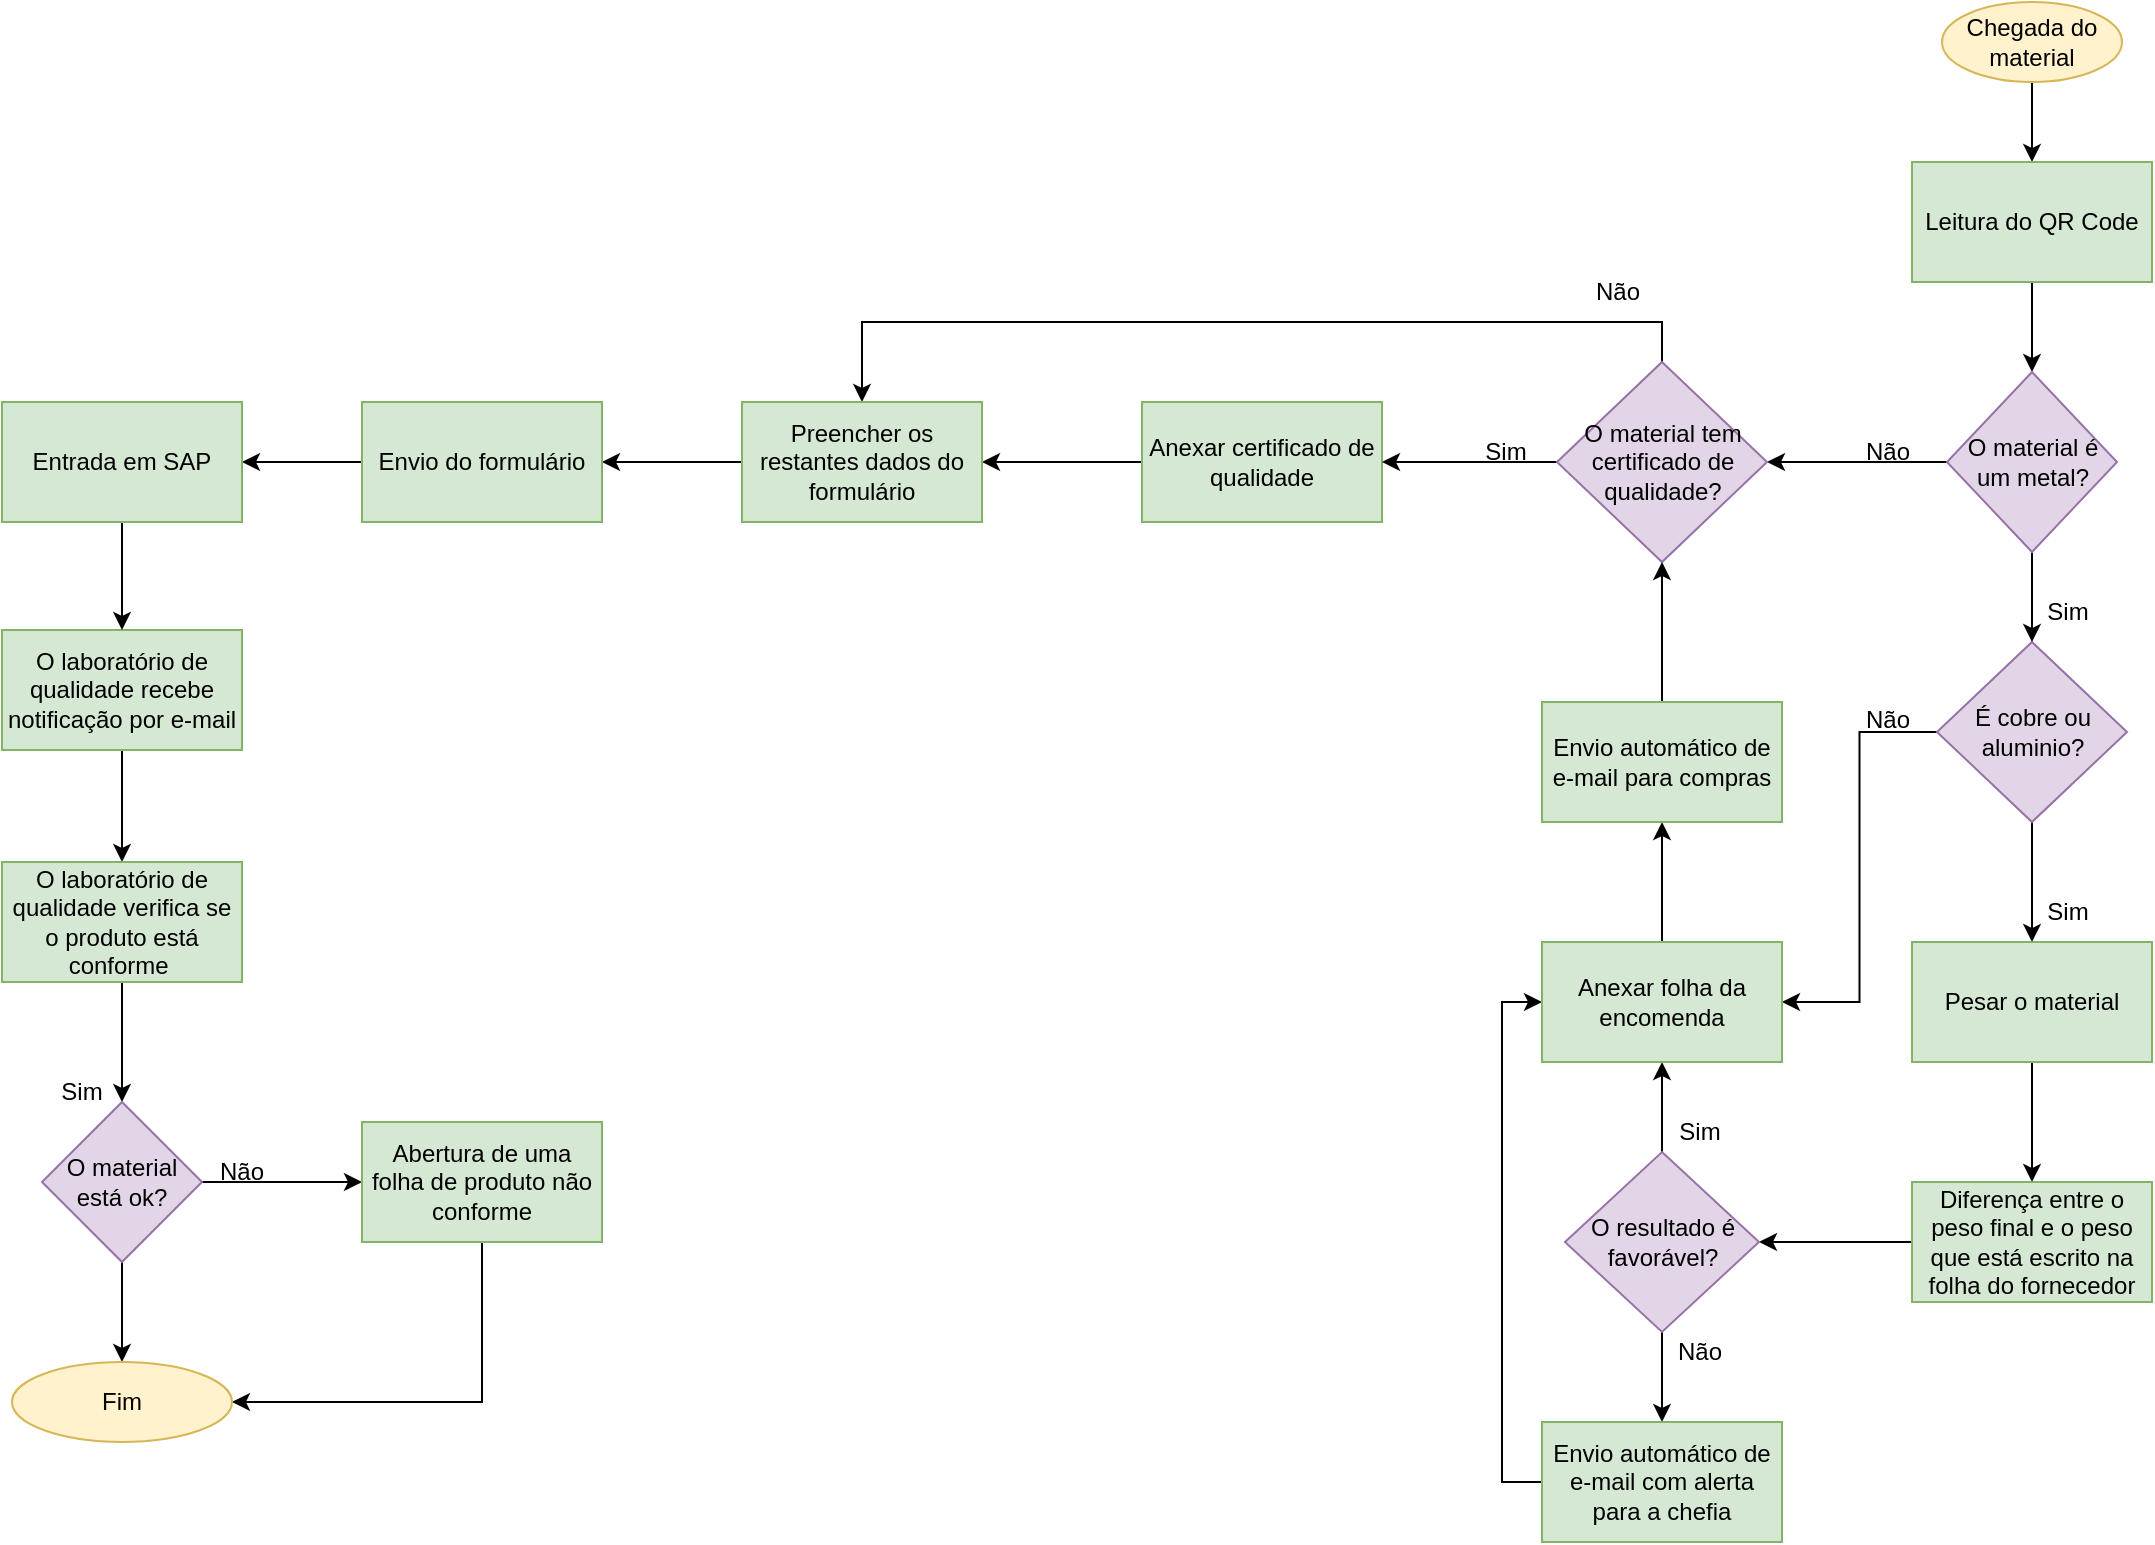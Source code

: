 <mxfile version="20.1.1" type="github">
  <diagram id="C5RBs43oDa-KdzZeNtuy" name="Page-1">
    <mxGraphModel dx="1422" dy="786" grid="1" gridSize="10" guides="1" tooltips="1" connect="1" arrows="1" fold="1" page="1" pageScale="1" pageWidth="1169" pageHeight="827" math="0" shadow="0">
      <root>
        <mxCell id="WIyWlLk6GJQsqaUBKTNV-0" />
        <mxCell id="WIyWlLk6GJQsqaUBKTNV-1" parent="WIyWlLk6GJQsqaUBKTNV-0" />
        <mxCell id="ZK_sKQKA7-tzC6VgeQzl-44" style="edgeStyle=orthogonalEdgeStyle;rounded=0;orthogonalLoop=1;jettySize=auto;html=1;exitX=0.5;exitY=1;exitDx=0;exitDy=0;" edge="1" parent="WIyWlLk6GJQsqaUBKTNV-1" source="ZK_sKQKA7-tzC6VgeQzl-0" target="ZK_sKQKA7-tzC6VgeQzl-1">
          <mxGeometry relative="1" as="geometry" />
        </mxCell>
        <mxCell id="ZK_sKQKA7-tzC6VgeQzl-0" value="Chegada do material" style="ellipse;whiteSpace=wrap;html=1;fillColor=#fff2cc;strokeColor=#d6b656;" vertex="1" parent="WIyWlLk6GJQsqaUBKTNV-1">
          <mxGeometry x="1000" y="40" width="90" height="40" as="geometry" />
        </mxCell>
        <mxCell id="ZK_sKQKA7-tzC6VgeQzl-23" style="edgeStyle=orthogonalEdgeStyle;rounded=0;orthogonalLoop=1;jettySize=auto;html=1;exitX=0.5;exitY=1;exitDx=0;exitDy=0;" edge="1" parent="WIyWlLk6GJQsqaUBKTNV-1" source="ZK_sKQKA7-tzC6VgeQzl-1" target="ZK_sKQKA7-tzC6VgeQzl-5">
          <mxGeometry relative="1" as="geometry" />
        </mxCell>
        <mxCell id="ZK_sKQKA7-tzC6VgeQzl-1" value="Leitura do QR Code" style="rounded=0;whiteSpace=wrap;html=1;fillColor=#d5e8d4;strokeColor=#82b366;" vertex="1" parent="WIyWlLk6GJQsqaUBKTNV-1">
          <mxGeometry x="985" y="120" width="120" height="60" as="geometry" />
        </mxCell>
        <mxCell id="ZK_sKQKA7-tzC6VgeQzl-25" style="edgeStyle=orthogonalEdgeStyle;rounded=0;orthogonalLoop=1;jettySize=auto;html=1;exitX=0.5;exitY=1;exitDx=0;exitDy=0;entryX=0.5;entryY=0;entryDx=0;entryDy=0;" edge="1" parent="WIyWlLk6GJQsqaUBKTNV-1" source="ZK_sKQKA7-tzC6VgeQzl-2" target="ZK_sKQKA7-tzC6VgeQzl-3">
          <mxGeometry relative="1" as="geometry" />
        </mxCell>
        <mxCell id="ZK_sKQKA7-tzC6VgeQzl-48" style="edgeStyle=orthogonalEdgeStyle;rounded=0;orthogonalLoop=1;jettySize=auto;html=1;exitX=0;exitY=0.5;exitDx=0;exitDy=0;entryX=1;entryY=0.5;entryDx=0;entryDy=0;" edge="1" parent="WIyWlLk6GJQsqaUBKTNV-1" source="ZK_sKQKA7-tzC6VgeQzl-2" target="ZK_sKQKA7-tzC6VgeQzl-12">
          <mxGeometry relative="1" as="geometry" />
        </mxCell>
        <mxCell id="ZK_sKQKA7-tzC6VgeQzl-2" value="É cobre ou aluminio?" style="rhombus;whiteSpace=wrap;html=1;fillColor=#e1d5e7;strokeColor=#9673a6;" vertex="1" parent="WIyWlLk6GJQsqaUBKTNV-1">
          <mxGeometry x="997.5" y="360" width="95" height="90" as="geometry" />
        </mxCell>
        <mxCell id="ZK_sKQKA7-tzC6VgeQzl-26" style="edgeStyle=orthogonalEdgeStyle;rounded=0;orthogonalLoop=1;jettySize=auto;html=1;exitX=0.5;exitY=1;exitDx=0;exitDy=0;" edge="1" parent="WIyWlLk6GJQsqaUBKTNV-1" source="ZK_sKQKA7-tzC6VgeQzl-3" target="ZK_sKQKA7-tzC6VgeQzl-9">
          <mxGeometry relative="1" as="geometry" />
        </mxCell>
        <mxCell id="ZK_sKQKA7-tzC6VgeQzl-3" value="Pesar o material" style="rounded=0;whiteSpace=wrap;html=1;fillColor=#d5e8d4;strokeColor=#82b366;" vertex="1" parent="WIyWlLk6GJQsqaUBKTNV-1">
          <mxGeometry x="985" y="510" width="120" height="60" as="geometry" />
        </mxCell>
        <mxCell id="ZK_sKQKA7-tzC6VgeQzl-24" style="edgeStyle=orthogonalEdgeStyle;rounded=0;orthogonalLoop=1;jettySize=auto;html=1;exitX=0.5;exitY=1;exitDx=0;exitDy=0;" edge="1" parent="WIyWlLk6GJQsqaUBKTNV-1" source="ZK_sKQKA7-tzC6VgeQzl-5" target="ZK_sKQKA7-tzC6VgeQzl-2">
          <mxGeometry relative="1" as="geometry" />
        </mxCell>
        <mxCell id="ZK_sKQKA7-tzC6VgeQzl-43" style="edgeStyle=orthogonalEdgeStyle;rounded=0;orthogonalLoop=1;jettySize=auto;html=1;exitX=0;exitY=0.5;exitDx=0;exitDy=0;entryX=1;entryY=0.5;entryDx=0;entryDy=0;" edge="1" parent="WIyWlLk6GJQsqaUBKTNV-1" source="ZK_sKQKA7-tzC6VgeQzl-5" target="ZK_sKQKA7-tzC6VgeQzl-8">
          <mxGeometry relative="1" as="geometry" />
        </mxCell>
        <mxCell id="ZK_sKQKA7-tzC6VgeQzl-5" value="O material é um metal?" style="rhombus;whiteSpace=wrap;html=1;fillColor=#e1d5e7;strokeColor=#9673a6;" vertex="1" parent="WIyWlLk6GJQsqaUBKTNV-1">
          <mxGeometry x="1002.5" y="225" width="85" height="90" as="geometry" />
        </mxCell>
        <mxCell id="ZK_sKQKA7-tzC6VgeQzl-33" style="edgeStyle=orthogonalEdgeStyle;rounded=0;orthogonalLoop=1;jettySize=auto;html=1;exitX=0;exitY=0.5;exitDx=0;exitDy=0;" edge="1" parent="WIyWlLk6GJQsqaUBKTNV-1" source="ZK_sKQKA7-tzC6VgeQzl-7" target="ZK_sKQKA7-tzC6VgeQzl-14">
          <mxGeometry relative="1" as="geometry" />
        </mxCell>
        <mxCell id="ZK_sKQKA7-tzC6VgeQzl-7" value="Anexar certificado de qualidade" style="rounded=0;whiteSpace=wrap;html=1;fillColor=#d5e8d4;strokeColor=#82b366;" vertex="1" parent="WIyWlLk6GJQsqaUBKTNV-1">
          <mxGeometry x="600" y="240" width="120" height="60" as="geometry" />
        </mxCell>
        <mxCell id="ZK_sKQKA7-tzC6VgeQzl-32" style="edgeStyle=orthogonalEdgeStyle;rounded=0;orthogonalLoop=1;jettySize=auto;html=1;exitX=0;exitY=0.5;exitDx=0;exitDy=0;" edge="1" parent="WIyWlLk6GJQsqaUBKTNV-1" source="ZK_sKQKA7-tzC6VgeQzl-8" target="ZK_sKQKA7-tzC6VgeQzl-7">
          <mxGeometry relative="1" as="geometry" />
        </mxCell>
        <mxCell id="ZK_sKQKA7-tzC6VgeQzl-45" style="edgeStyle=orthogonalEdgeStyle;rounded=0;orthogonalLoop=1;jettySize=auto;html=1;exitX=0.5;exitY=0;exitDx=0;exitDy=0;entryX=0.5;entryY=0;entryDx=0;entryDy=0;" edge="1" parent="WIyWlLk6GJQsqaUBKTNV-1" source="ZK_sKQKA7-tzC6VgeQzl-8" target="ZK_sKQKA7-tzC6VgeQzl-14">
          <mxGeometry relative="1" as="geometry" />
        </mxCell>
        <mxCell id="ZK_sKQKA7-tzC6VgeQzl-8" value="O material tem certificado de qualidade?" style="rhombus;whiteSpace=wrap;html=1;fillColor=#e1d5e7;strokeColor=#9673a6;" vertex="1" parent="WIyWlLk6GJQsqaUBKTNV-1">
          <mxGeometry x="807.5" y="220" width="105" height="100" as="geometry" />
        </mxCell>
        <mxCell id="ZK_sKQKA7-tzC6VgeQzl-27" style="edgeStyle=orthogonalEdgeStyle;rounded=0;orthogonalLoop=1;jettySize=auto;html=1;exitX=0;exitY=0.5;exitDx=0;exitDy=0;entryX=1;entryY=0.5;entryDx=0;entryDy=0;" edge="1" parent="WIyWlLk6GJQsqaUBKTNV-1" source="ZK_sKQKA7-tzC6VgeQzl-9" target="ZK_sKQKA7-tzC6VgeQzl-10">
          <mxGeometry relative="1" as="geometry" />
        </mxCell>
        <mxCell id="ZK_sKQKA7-tzC6VgeQzl-9" value="Diferença entre o peso final e o peso que está escrito na folha do fornecedor" style="rounded=0;whiteSpace=wrap;html=1;fillColor=#d5e8d4;strokeColor=#82b366;" vertex="1" parent="WIyWlLk6GJQsqaUBKTNV-1">
          <mxGeometry x="985" y="630" width="120" height="60" as="geometry" />
        </mxCell>
        <mxCell id="ZK_sKQKA7-tzC6VgeQzl-28" style="edgeStyle=orthogonalEdgeStyle;rounded=0;orthogonalLoop=1;jettySize=auto;html=1;exitX=0.5;exitY=0;exitDx=0;exitDy=0;entryX=0.5;entryY=1;entryDx=0;entryDy=0;" edge="1" parent="WIyWlLk6GJQsqaUBKTNV-1" source="ZK_sKQKA7-tzC6VgeQzl-10" target="ZK_sKQKA7-tzC6VgeQzl-12">
          <mxGeometry relative="1" as="geometry" />
        </mxCell>
        <mxCell id="ZK_sKQKA7-tzC6VgeQzl-29" style="edgeStyle=orthogonalEdgeStyle;rounded=0;orthogonalLoop=1;jettySize=auto;html=1;exitX=0.5;exitY=1;exitDx=0;exitDy=0;" edge="1" parent="WIyWlLk6GJQsqaUBKTNV-1" source="ZK_sKQKA7-tzC6VgeQzl-10" target="ZK_sKQKA7-tzC6VgeQzl-11">
          <mxGeometry relative="1" as="geometry" />
        </mxCell>
        <mxCell id="ZK_sKQKA7-tzC6VgeQzl-10" value="O resultado é favorável?" style="rhombus;whiteSpace=wrap;html=1;fillColor=#e1d5e7;strokeColor=#9673a6;" vertex="1" parent="WIyWlLk6GJQsqaUBKTNV-1">
          <mxGeometry x="811.5" y="615" width="97" height="90" as="geometry" />
        </mxCell>
        <mxCell id="ZK_sKQKA7-tzC6VgeQzl-41" style="edgeStyle=orthogonalEdgeStyle;rounded=0;orthogonalLoop=1;jettySize=auto;html=1;exitX=0;exitY=0.5;exitDx=0;exitDy=0;entryX=0;entryY=0.5;entryDx=0;entryDy=0;" edge="1" parent="WIyWlLk6GJQsqaUBKTNV-1" source="ZK_sKQKA7-tzC6VgeQzl-11" target="ZK_sKQKA7-tzC6VgeQzl-12">
          <mxGeometry relative="1" as="geometry" />
        </mxCell>
        <mxCell id="ZK_sKQKA7-tzC6VgeQzl-11" value="Envio automático de e-mail com alerta para a chefia" style="rounded=0;whiteSpace=wrap;html=1;fillColor=#d5e8d4;strokeColor=#82b366;" vertex="1" parent="WIyWlLk6GJQsqaUBKTNV-1">
          <mxGeometry x="800" y="750" width="120" height="60" as="geometry" />
        </mxCell>
        <mxCell id="ZK_sKQKA7-tzC6VgeQzl-30" style="edgeStyle=orthogonalEdgeStyle;rounded=0;orthogonalLoop=1;jettySize=auto;html=1;exitX=0.5;exitY=0;exitDx=0;exitDy=0;" edge="1" parent="WIyWlLk6GJQsqaUBKTNV-1" source="ZK_sKQKA7-tzC6VgeQzl-12" target="ZK_sKQKA7-tzC6VgeQzl-13">
          <mxGeometry relative="1" as="geometry" />
        </mxCell>
        <mxCell id="ZK_sKQKA7-tzC6VgeQzl-12" value="Anexar folha da encomenda" style="rounded=0;whiteSpace=wrap;html=1;fillColor=#d5e8d4;strokeColor=#82b366;" vertex="1" parent="WIyWlLk6GJQsqaUBKTNV-1">
          <mxGeometry x="800" y="510" width="120" height="60" as="geometry" />
        </mxCell>
        <mxCell id="ZK_sKQKA7-tzC6VgeQzl-31" style="edgeStyle=orthogonalEdgeStyle;rounded=0;orthogonalLoop=1;jettySize=auto;html=1;exitX=0.5;exitY=0;exitDx=0;exitDy=0;" edge="1" parent="WIyWlLk6GJQsqaUBKTNV-1" source="ZK_sKQKA7-tzC6VgeQzl-13" target="ZK_sKQKA7-tzC6VgeQzl-8">
          <mxGeometry relative="1" as="geometry" />
        </mxCell>
        <mxCell id="ZK_sKQKA7-tzC6VgeQzl-13" value="Envio automático de e-mail para compras" style="rounded=0;whiteSpace=wrap;html=1;fillColor=#d5e8d4;strokeColor=#82b366;" vertex="1" parent="WIyWlLk6GJQsqaUBKTNV-1">
          <mxGeometry x="800" y="390" width="120" height="60" as="geometry" />
        </mxCell>
        <mxCell id="ZK_sKQKA7-tzC6VgeQzl-34" style="edgeStyle=orthogonalEdgeStyle;rounded=0;orthogonalLoop=1;jettySize=auto;html=1;exitX=0;exitY=0.5;exitDx=0;exitDy=0;entryX=1;entryY=0.5;entryDx=0;entryDy=0;" edge="1" parent="WIyWlLk6GJQsqaUBKTNV-1" source="ZK_sKQKA7-tzC6VgeQzl-14" target="ZK_sKQKA7-tzC6VgeQzl-15">
          <mxGeometry relative="1" as="geometry" />
        </mxCell>
        <mxCell id="ZK_sKQKA7-tzC6VgeQzl-14" value="Preencher os restantes dados do formulário" style="rounded=0;whiteSpace=wrap;html=1;fillColor=#d5e8d4;strokeColor=#82b366;" vertex="1" parent="WIyWlLk6GJQsqaUBKTNV-1">
          <mxGeometry x="400" y="240" width="120" height="60" as="geometry" />
        </mxCell>
        <mxCell id="ZK_sKQKA7-tzC6VgeQzl-35" style="edgeStyle=orthogonalEdgeStyle;rounded=0;orthogonalLoop=1;jettySize=auto;html=1;exitX=0;exitY=0.5;exitDx=0;exitDy=0;entryX=1;entryY=0.5;entryDx=0;entryDy=0;" edge="1" parent="WIyWlLk6GJQsqaUBKTNV-1" source="ZK_sKQKA7-tzC6VgeQzl-15" target="ZK_sKQKA7-tzC6VgeQzl-18">
          <mxGeometry relative="1" as="geometry" />
        </mxCell>
        <mxCell id="ZK_sKQKA7-tzC6VgeQzl-15" value="Envio do formulário" style="rounded=0;whiteSpace=wrap;html=1;fillColor=#d5e8d4;strokeColor=#82b366;" vertex="1" parent="WIyWlLk6GJQsqaUBKTNV-1">
          <mxGeometry x="210" y="240" width="120" height="60" as="geometry" />
        </mxCell>
        <mxCell id="ZK_sKQKA7-tzC6VgeQzl-37" style="edgeStyle=orthogonalEdgeStyle;rounded=0;orthogonalLoop=1;jettySize=auto;html=1;exitX=0.5;exitY=1;exitDx=0;exitDy=0;" edge="1" parent="WIyWlLk6GJQsqaUBKTNV-1" source="ZK_sKQKA7-tzC6VgeQzl-16" target="ZK_sKQKA7-tzC6VgeQzl-17">
          <mxGeometry relative="1" as="geometry" />
        </mxCell>
        <mxCell id="ZK_sKQKA7-tzC6VgeQzl-16" value="O laboratório de qualidade recebe notificação por e-mail" style="rounded=0;whiteSpace=wrap;html=1;fillColor=#d5e8d4;strokeColor=#82b366;" vertex="1" parent="WIyWlLk6GJQsqaUBKTNV-1">
          <mxGeometry x="30" y="354" width="120" height="60" as="geometry" />
        </mxCell>
        <mxCell id="ZK_sKQKA7-tzC6VgeQzl-38" style="edgeStyle=orthogonalEdgeStyle;rounded=0;orthogonalLoop=1;jettySize=auto;html=1;exitX=0.5;exitY=1;exitDx=0;exitDy=0;" edge="1" parent="WIyWlLk6GJQsqaUBKTNV-1" source="ZK_sKQKA7-tzC6VgeQzl-17" target="ZK_sKQKA7-tzC6VgeQzl-19">
          <mxGeometry relative="1" as="geometry" />
        </mxCell>
        <mxCell id="ZK_sKQKA7-tzC6VgeQzl-17" value="O laboratório de qualidade verifica se o produto está conforme&amp;nbsp;" style="rounded=0;whiteSpace=wrap;html=1;fillColor=#d5e8d4;strokeColor=#82b366;" vertex="1" parent="WIyWlLk6GJQsqaUBKTNV-1">
          <mxGeometry x="30" y="470" width="120" height="60" as="geometry" />
        </mxCell>
        <mxCell id="ZK_sKQKA7-tzC6VgeQzl-36" style="edgeStyle=orthogonalEdgeStyle;rounded=0;orthogonalLoop=1;jettySize=auto;html=1;exitX=0.5;exitY=1;exitDx=0;exitDy=0;" edge="1" parent="WIyWlLk6GJQsqaUBKTNV-1" source="ZK_sKQKA7-tzC6VgeQzl-18" target="ZK_sKQKA7-tzC6VgeQzl-16">
          <mxGeometry relative="1" as="geometry" />
        </mxCell>
        <mxCell id="ZK_sKQKA7-tzC6VgeQzl-18" value="Entrada em SAP" style="rounded=0;whiteSpace=wrap;html=1;fillColor=#d5e8d4;strokeColor=#82b366;" vertex="1" parent="WIyWlLk6GJQsqaUBKTNV-1">
          <mxGeometry x="30" y="240" width="120" height="60" as="geometry" />
        </mxCell>
        <mxCell id="ZK_sKQKA7-tzC6VgeQzl-39" style="edgeStyle=orthogonalEdgeStyle;rounded=0;orthogonalLoop=1;jettySize=auto;html=1;exitX=1;exitY=0.5;exitDx=0;exitDy=0;" edge="1" parent="WIyWlLk6GJQsqaUBKTNV-1" source="ZK_sKQKA7-tzC6VgeQzl-19" target="ZK_sKQKA7-tzC6VgeQzl-20">
          <mxGeometry relative="1" as="geometry" />
        </mxCell>
        <mxCell id="ZK_sKQKA7-tzC6VgeQzl-40" style="edgeStyle=orthogonalEdgeStyle;rounded=0;orthogonalLoop=1;jettySize=auto;html=1;exitX=0.5;exitY=1;exitDx=0;exitDy=0;" edge="1" parent="WIyWlLk6GJQsqaUBKTNV-1" source="ZK_sKQKA7-tzC6VgeQzl-19" target="ZK_sKQKA7-tzC6VgeQzl-22">
          <mxGeometry relative="1" as="geometry" />
        </mxCell>
        <mxCell id="ZK_sKQKA7-tzC6VgeQzl-19" value="O material está ok?" style="rhombus;whiteSpace=wrap;html=1;fillColor=#e1d5e7;strokeColor=#9673a6;" vertex="1" parent="WIyWlLk6GJQsqaUBKTNV-1">
          <mxGeometry x="50" y="590" width="80" height="80" as="geometry" />
        </mxCell>
        <mxCell id="ZK_sKQKA7-tzC6VgeQzl-42" style="edgeStyle=orthogonalEdgeStyle;rounded=0;orthogonalLoop=1;jettySize=auto;html=1;exitX=0.5;exitY=1;exitDx=0;exitDy=0;entryX=1;entryY=0.5;entryDx=0;entryDy=0;" edge="1" parent="WIyWlLk6GJQsqaUBKTNV-1" source="ZK_sKQKA7-tzC6VgeQzl-20" target="ZK_sKQKA7-tzC6VgeQzl-22">
          <mxGeometry relative="1" as="geometry" />
        </mxCell>
        <mxCell id="ZK_sKQKA7-tzC6VgeQzl-20" value="Abertura de uma folha de produto não conforme" style="rounded=0;whiteSpace=wrap;html=1;fillColor=#d5e8d4;strokeColor=#82b366;" vertex="1" parent="WIyWlLk6GJQsqaUBKTNV-1">
          <mxGeometry x="210" y="600" width="120" height="60" as="geometry" />
        </mxCell>
        <mxCell id="ZK_sKQKA7-tzC6VgeQzl-22" value="Fim" style="ellipse;whiteSpace=wrap;html=1;fillColor=#fff2cc;strokeColor=#d6b656;" vertex="1" parent="WIyWlLk6GJQsqaUBKTNV-1">
          <mxGeometry x="35" y="720" width="110" height="40" as="geometry" />
        </mxCell>
        <mxCell id="ZK_sKQKA7-tzC6VgeQzl-47" value="Sim" style="text;html=1;strokeColor=none;fillColor=none;align=center;verticalAlign=middle;whiteSpace=wrap;rounded=0;" vertex="1" parent="WIyWlLk6GJQsqaUBKTNV-1">
          <mxGeometry x="1032.5" y="330" width="60" height="30" as="geometry" />
        </mxCell>
        <mxCell id="ZK_sKQKA7-tzC6VgeQzl-49" value="Sim" style="text;html=1;strokeColor=none;fillColor=none;align=center;verticalAlign=middle;whiteSpace=wrap;rounded=0;" vertex="1" parent="WIyWlLk6GJQsqaUBKTNV-1">
          <mxGeometry x="1032.5" y="480" width="60" height="30" as="geometry" />
        </mxCell>
        <mxCell id="ZK_sKQKA7-tzC6VgeQzl-50" value="Sim" style="text;html=1;strokeColor=none;fillColor=none;align=center;verticalAlign=middle;whiteSpace=wrap;rounded=0;" vertex="1" parent="WIyWlLk6GJQsqaUBKTNV-1">
          <mxGeometry x="848.5" y="590" width="60" height="30" as="geometry" />
        </mxCell>
        <mxCell id="ZK_sKQKA7-tzC6VgeQzl-51" value="Sim" style="text;html=1;strokeColor=none;fillColor=none;align=center;verticalAlign=middle;whiteSpace=wrap;rounded=0;" vertex="1" parent="WIyWlLk6GJQsqaUBKTNV-1">
          <mxGeometry x="751.5" y="250" width="60" height="30" as="geometry" />
        </mxCell>
        <mxCell id="ZK_sKQKA7-tzC6VgeQzl-52" value="Sim" style="text;html=1;strokeColor=none;fillColor=none;align=center;verticalAlign=middle;whiteSpace=wrap;rounded=0;" vertex="1" parent="WIyWlLk6GJQsqaUBKTNV-1">
          <mxGeometry x="40" y="570" width="60" height="30" as="geometry" />
        </mxCell>
        <mxCell id="ZK_sKQKA7-tzC6VgeQzl-53" value="Não" style="text;html=1;strokeColor=none;fillColor=none;align=center;verticalAlign=middle;whiteSpace=wrap;rounded=0;" vertex="1" parent="WIyWlLk6GJQsqaUBKTNV-1">
          <mxGeometry x="942.5" y="250" width="60" height="30" as="geometry" />
        </mxCell>
        <mxCell id="ZK_sKQKA7-tzC6VgeQzl-54" value="Não" style="text;html=1;strokeColor=none;fillColor=none;align=center;verticalAlign=middle;whiteSpace=wrap;rounded=0;" vertex="1" parent="WIyWlLk6GJQsqaUBKTNV-1">
          <mxGeometry x="942.5" y="383.5" width="60" height="30" as="geometry" />
        </mxCell>
        <mxCell id="ZK_sKQKA7-tzC6VgeQzl-55" value="Não" style="text;html=1;strokeColor=none;fillColor=none;align=center;verticalAlign=middle;whiteSpace=wrap;rounded=0;" vertex="1" parent="WIyWlLk6GJQsqaUBKTNV-1">
          <mxGeometry x="848.5" y="700" width="60" height="30" as="geometry" />
        </mxCell>
        <mxCell id="ZK_sKQKA7-tzC6VgeQzl-56" value="Não" style="text;html=1;strokeColor=none;fillColor=none;align=center;verticalAlign=middle;whiteSpace=wrap;rounded=0;" vertex="1" parent="WIyWlLk6GJQsqaUBKTNV-1">
          <mxGeometry x="807.5" y="170" width="60" height="30" as="geometry" />
        </mxCell>
        <mxCell id="ZK_sKQKA7-tzC6VgeQzl-57" value="Não" style="text;html=1;strokeColor=none;fillColor=none;align=center;verticalAlign=middle;whiteSpace=wrap;rounded=0;" vertex="1" parent="WIyWlLk6GJQsqaUBKTNV-1">
          <mxGeometry x="120" y="610" width="60" height="30" as="geometry" />
        </mxCell>
      </root>
    </mxGraphModel>
  </diagram>
</mxfile>
